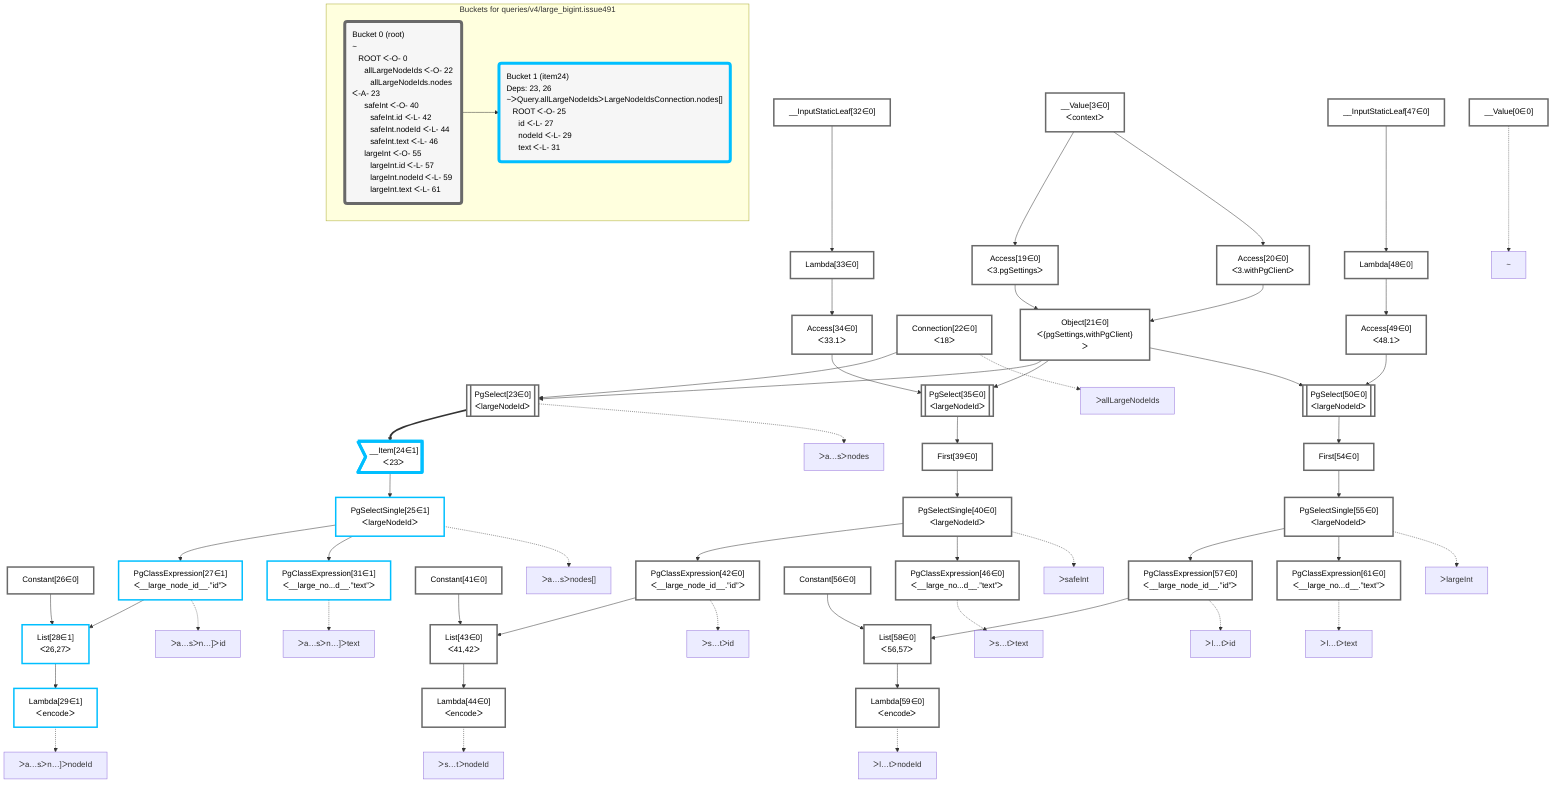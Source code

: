 graph TD
    classDef path fill:#eee,stroke:#000,color:#000
    classDef plan fill:#fff,stroke-width:3px,color:#000
    classDef itemplan fill:#fff,stroke-width:6px,color:#000
    classDef sideeffectplan fill:#f00,stroke-width:6px,color:#000
    classDef bucket fill:#f6f6f6,color:#000,stroke-width:6px,text-align:left


    %% define plans
    __Value0["__Value[0∈0]"]:::plan
    __Value3["__Value[3∈0]<br />ᐸcontextᐳ"]:::plan
    Access19["Access[19∈0]<br />ᐸ3.pgSettingsᐳ"]:::plan
    Access20["Access[20∈0]<br />ᐸ3.withPgClientᐳ"]:::plan
    Object21["Object[21∈0]<br />ᐸ{pgSettings,withPgClient}ᐳ"]:::plan
    Connection22["Connection[22∈0]<br />ᐸ18ᐳ"]:::plan
    PgSelect23[["PgSelect[23∈0]<br />ᐸlargeNodeIdᐳ"]]:::plan
    __Item24>"__Item[24∈1]<br />ᐸ23ᐳ"]:::itemplan
    PgSelectSingle25["PgSelectSingle[25∈1]<br />ᐸlargeNodeIdᐳ"]:::plan
    Constant26["Constant[26∈0]"]:::plan
    PgClassExpression27["PgClassExpression[27∈1]<br />ᐸ__large_node_id__.”id”ᐳ"]:::plan
    List28["List[28∈1]<br />ᐸ26,27ᐳ"]:::plan
    Lambda29["Lambda[29∈1]<br />ᐸencodeᐳ"]:::plan
    PgClassExpression31["PgClassExpression[31∈1]<br />ᐸ__large_no...d__.”text”ᐳ"]:::plan
    __InputStaticLeaf32["__InputStaticLeaf[32∈0]"]:::plan
    Lambda33["Lambda[33∈0]"]:::plan
    Access34["Access[34∈0]<br />ᐸ33.1ᐳ"]:::plan
    PgSelect35[["PgSelect[35∈0]<br />ᐸlargeNodeIdᐳ"]]:::plan
    First39["First[39∈0]"]:::plan
    PgSelectSingle40["PgSelectSingle[40∈0]<br />ᐸlargeNodeIdᐳ"]:::plan
    Constant41["Constant[41∈0]"]:::plan
    PgClassExpression42["PgClassExpression[42∈0]<br />ᐸ__large_node_id__.”id”ᐳ"]:::plan
    List43["List[43∈0]<br />ᐸ41,42ᐳ"]:::plan
    Lambda44["Lambda[44∈0]<br />ᐸencodeᐳ"]:::plan
    PgClassExpression46["PgClassExpression[46∈0]<br />ᐸ__large_no...d__.”text”ᐳ"]:::plan
    __InputStaticLeaf47["__InputStaticLeaf[47∈0]"]:::plan
    Lambda48["Lambda[48∈0]"]:::plan
    Access49["Access[49∈0]<br />ᐸ48.1ᐳ"]:::plan
    PgSelect50[["PgSelect[50∈0]<br />ᐸlargeNodeIdᐳ"]]:::plan
    First54["First[54∈0]"]:::plan
    PgSelectSingle55["PgSelectSingle[55∈0]<br />ᐸlargeNodeIdᐳ"]:::plan
    Constant56["Constant[56∈0]"]:::plan
    PgClassExpression57["PgClassExpression[57∈0]<br />ᐸ__large_node_id__.”id”ᐳ"]:::plan
    List58["List[58∈0]<br />ᐸ56,57ᐳ"]:::plan
    Lambda59["Lambda[59∈0]<br />ᐸencodeᐳ"]:::plan
    PgClassExpression61["PgClassExpression[61∈0]<br />ᐸ__large_no...d__.”text”ᐳ"]:::plan

    %% plan dependencies
    __Value3 --> Access19
    __Value3 --> Access20
    Access19 & Access20 --> Object21
    Object21 & Connection22 --> PgSelect23
    PgSelect23 ==> __Item24
    __Item24 --> PgSelectSingle25
    PgSelectSingle25 --> PgClassExpression27
    Constant26 & PgClassExpression27 --> List28
    List28 --> Lambda29
    PgSelectSingle25 --> PgClassExpression31
    __InputStaticLeaf32 --> Lambda33
    Lambda33 --> Access34
    Object21 & Access34 --> PgSelect35
    PgSelect35 --> First39
    First39 --> PgSelectSingle40
    PgSelectSingle40 --> PgClassExpression42
    Constant41 & PgClassExpression42 --> List43
    List43 --> Lambda44
    PgSelectSingle40 --> PgClassExpression46
    __InputStaticLeaf47 --> Lambda48
    Lambda48 --> Access49
    Object21 & Access49 --> PgSelect50
    PgSelect50 --> First54
    First54 --> PgSelectSingle55
    PgSelectSingle55 --> PgClassExpression57
    Constant56 & PgClassExpression57 --> List58
    List58 --> Lambda59
    PgSelectSingle55 --> PgClassExpression61

    %% plan-to-path relationships
    P0["~"]
    __Value0 -.-> P0
    P22["ᐳallLargeNodeIds"]
    Connection22 -.-> P22
    P23["ᐳa…sᐳnodes"]
    PgSelect23 -.-> P23
    P25["ᐳa…sᐳnodes[]"]
    PgSelectSingle25 -.-> P25
    P27["ᐳa…sᐳn…]ᐳid"]
    PgClassExpression27 -.-> P27
    P29["ᐳa…sᐳn…]ᐳnodeId"]
    Lambda29 -.-> P29
    P31["ᐳa…sᐳn…]ᐳtext"]
    PgClassExpression31 -.-> P31
    P40["ᐳsafeInt"]
    PgSelectSingle40 -.-> P40
    P42["ᐳs…tᐳid"]
    PgClassExpression42 -.-> P42
    P44["ᐳs…tᐳnodeId"]
    Lambda44 -.-> P44
    P46["ᐳs…tᐳtext"]
    PgClassExpression46 -.-> P46
    P55["ᐳlargeInt"]
    PgSelectSingle55 -.-> P55
    P57["ᐳl…tᐳid"]
    PgClassExpression57 -.-> P57
    P59["ᐳl…tᐳnodeId"]
    Lambda59 -.-> P59
    P61["ᐳl…tᐳtext"]
    PgClassExpression61 -.-> P61

    subgraph "Buckets for queries/v4/large_bigint.issue491"
    Bucket0("Bucket 0 (root)<br />~<br />⠀ROOT ᐸ-O- 0<br />⠀⠀allLargeNodeIds ᐸ-O- 22<br />⠀⠀⠀allLargeNodeIds.nodes ᐸ-A- 23<br />⠀⠀safeInt ᐸ-O- 40<br />⠀⠀⠀safeInt.id ᐸ-L- 42<br />⠀⠀⠀safeInt.nodeId ᐸ-L- 44<br />⠀⠀⠀safeInt.text ᐸ-L- 46<br />⠀⠀largeInt ᐸ-O- 55<br />⠀⠀⠀largeInt.id ᐸ-L- 57<br />⠀⠀⠀largeInt.nodeId ᐸ-L- 59<br />⠀⠀⠀largeInt.text ᐸ-L- 61"):::bucket
    classDef bucket0 stroke:#696969
    class Bucket0,__Value0,__Value3,Access19,Access20,Object21,Connection22,PgSelect23,Constant26,__InputStaticLeaf32,Lambda33,Access34,PgSelect35,First39,PgSelectSingle40,Constant41,PgClassExpression42,List43,Lambda44,PgClassExpression46,__InputStaticLeaf47,Lambda48,Access49,PgSelect50,First54,PgSelectSingle55,Constant56,PgClassExpression57,List58,Lambda59,PgClassExpression61 bucket0
    Bucket1("Bucket 1 (item24)<br />Deps: 23, 26<br />~ᐳQuery.allLargeNodeIdsᐳLargeNodeIdsConnection.nodes[]<br />⠀ROOT ᐸ-O- 25<br />⠀⠀id ᐸ-L- 27<br />⠀⠀nodeId ᐸ-L- 29<br />⠀⠀text ᐸ-L- 31"):::bucket
    classDef bucket1 stroke:#00bfff
    class Bucket1,__Item24,PgSelectSingle25,PgClassExpression27,List28,Lambda29,PgClassExpression31 bucket1
    Bucket0 --> Bucket1
    end